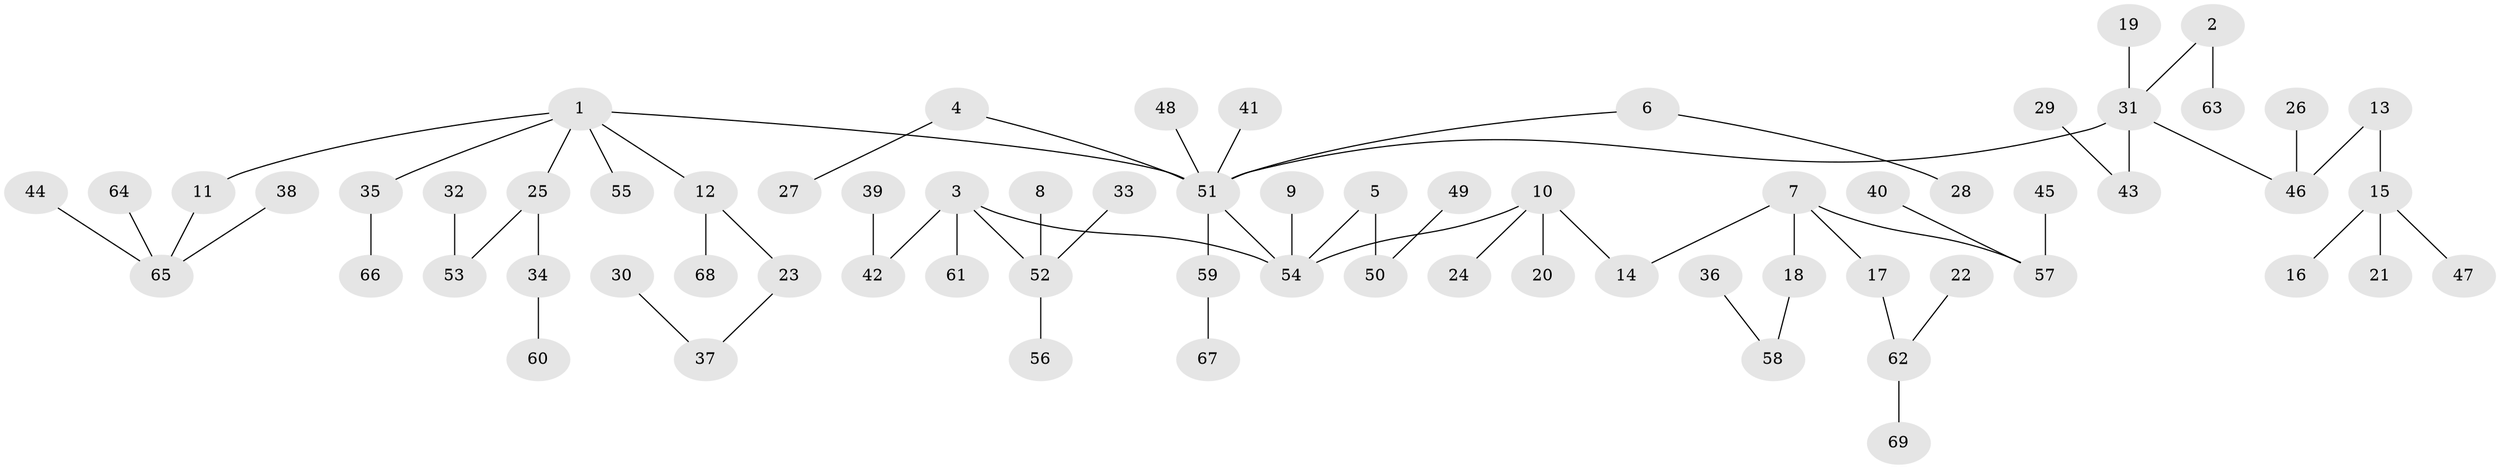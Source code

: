 // original degree distribution, {10: 0.0072992700729927005, 7: 0.0072992700729927005, 6: 0.021897810218978103, 5: 0.029197080291970802, 4: 0.058394160583941604, 2: 0.19708029197080293, 1: 0.5401459854014599, 3: 0.1386861313868613}
// Generated by graph-tools (version 1.1) at 2025/02/03/09/25 03:02:22]
// undirected, 69 vertices, 68 edges
graph export_dot {
graph [start="1"]
  node [color=gray90,style=filled];
  1;
  2;
  3;
  4;
  5;
  6;
  7;
  8;
  9;
  10;
  11;
  12;
  13;
  14;
  15;
  16;
  17;
  18;
  19;
  20;
  21;
  22;
  23;
  24;
  25;
  26;
  27;
  28;
  29;
  30;
  31;
  32;
  33;
  34;
  35;
  36;
  37;
  38;
  39;
  40;
  41;
  42;
  43;
  44;
  45;
  46;
  47;
  48;
  49;
  50;
  51;
  52;
  53;
  54;
  55;
  56;
  57;
  58;
  59;
  60;
  61;
  62;
  63;
  64;
  65;
  66;
  67;
  68;
  69;
  1 -- 11 [weight=1.0];
  1 -- 12 [weight=1.0];
  1 -- 25 [weight=1.0];
  1 -- 35 [weight=1.0];
  1 -- 51 [weight=1.0];
  1 -- 55 [weight=1.0];
  2 -- 31 [weight=1.0];
  2 -- 63 [weight=1.0];
  3 -- 42 [weight=1.0];
  3 -- 52 [weight=1.0];
  3 -- 54 [weight=1.0];
  3 -- 61 [weight=1.0];
  4 -- 27 [weight=1.0];
  4 -- 51 [weight=1.0];
  5 -- 50 [weight=1.0];
  5 -- 54 [weight=1.0];
  6 -- 28 [weight=1.0];
  6 -- 51 [weight=1.0];
  7 -- 14 [weight=1.0];
  7 -- 17 [weight=1.0];
  7 -- 18 [weight=1.0];
  7 -- 57 [weight=1.0];
  8 -- 52 [weight=1.0];
  9 -- 54 [weight=1.0];
  10 -- 14 [weight=1.0];
  10 -- 20 [weight=1.0];
  10 -- 24 [weight=1.0];
  10 -- 54 [weight=1.0];
  11 -- 65 [weight=1.0];
  12 -- 23 [weight=1.0];
  12 -- 68 [weight=1.0];
  13 -- 15 [weight=1.0];
  13 -- 46 [weight=1.0];
  15 -- 16 [weight=1.0];
  15 -- 21 [weight=1.0];
  15 -- 47 [weight=1.0];
  17 -- 62 [weight=1.0];
  18 -- 58 [weight=1.0];
  19 -- 31 [weight=1.0];
  22 -- 62 [weight=1.0];
  23 -- 37 [weight=1.0];
  25 -- 34 [weight=1.0];
  25 -- 53 [weight=1.0];
  26 -- 46 [weight=1.0];
  29 -- 43 [weight=1.0];
  30 -- 37 [weight=1.0];
  31 -- 43 [weight=1.0];
  31 -- 46 [weight=1.0];
  31 -- 51 [weight=1.0];
  32 -- 53 [weight=1.0];
  33 -- 52 [weight=1.0];
  34 -- 60 [weight=1.0];
  35 -- 66 [weight=1.0];
  36 -- 58 [weight=1.0];
  38 -- 65 [weight=1.0];
  39 -- 42 [weight=1.0];
  40 -- 57 [weight=1.0];
  41 -- 51 [weight=1.0];
  44 -- 65 [weight=1.0];
  45 -- 57 [weight=1.0];
  48 -- 51 [weight=1.0];
  49 -- 50 [weight=1.0];
  51 -- 54 [weight=1.0];
  51 -- 59 [weight=1.0];
  52 -- 56 [weight=1.0];
  59 -- 67 [weight=1.0];
  62 -- 69 [weight=1.0];
  64 -- 65 [weight=1.0];
}
